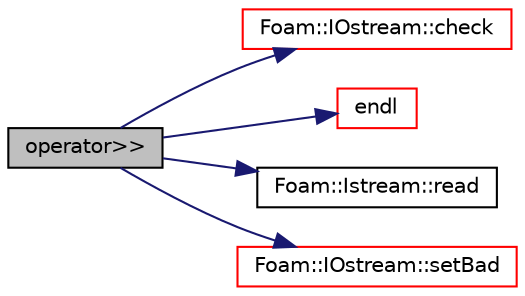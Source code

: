 digraph "operator&gt;&gt;"
{
  bgcolor="transparent";
  edge [fontname="Helvetica",fontsize="10",labelfontname="Helvetica",labelfontsize="10"];
  node [fontname="Helvetica",fontsize="10",shape=record];
  rankdir="LR";
  Node135468 [label="operator\>\>",height=0.2,width=0.4,color="black", fillcolor="grey75", style="filled", fontcolor="black"];
  Node135468 -> Node135469 [color="midnightblue",fontsize="10",style="solid",fontname="Helvetica"];
  Node135469 [label="Foam::IOstream::check",height=0.2,width=0.4,color="red",URL="$a27333.html#a367eb3425fc4e8270e2aa961df8ac8a5",tooltip="Check IOstream status for given operation. "];
  Node135468 -> Node135484 [color="midnightblue",fontsize="10",style="solid",fontname="Helvetica"];
  Node135484 [label="endl",height=0.2,width=0.4,color="red",URL="$a21851.html#a2db8fe02a0d3909e9351bb4275b23ce4",tooltip="Add newline and flush stream. "];
  Node135468 -> Node135520 [color="midnightblue",fontsize="10",style="solid",fontname="Helvetica"];
  Node135520 [label="Foam::Istream::read",height=0.2,width=0.4,color="black",URL="$a27341.html#a89057c9d9e24ba872ccb8546086498ec",tooltip="Return next token from stream. "];
  Node135468 -> Node135521 [color="midnightblue",fontsize="10",style="solid",fontname="Helvetica"];
  Node135521 [label="Foam::IOstream::setBad",height=0.2,width=0.4,color="red",URL="$a27333.html#a638b33dd25b3cd8ea7e846f04fd6a6a3",tooltip="Set stream to be bad. "];
}
